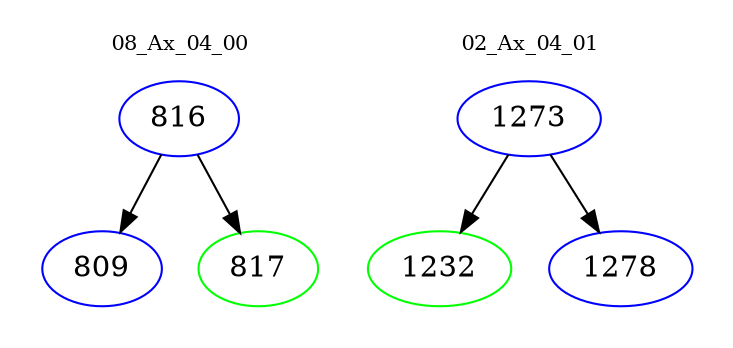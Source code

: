 digraph{
subgraph cluster_0 {
color = white
label = "08_Ax_04_00";
fontsize=10;
T0_816 [label="816", color="blue"]
T0_816 -> T0_809 [color="black"]
T0_809 [label="809", color="blue"]
T0_816 -> T0_817 [color="black"]
T0_817 [label="817", color="green"]
}
subgraph cluster_1 {
color = white
label = "02_Ax_04_01";
fontsize=10;
T1_1273 [label="1273", color="blue"]
T1_1273 -> T1_1232 [color="black"]
T1_1232 [label="1232", color="green"]
T1_1273 -> T1_1278 [color="black"]
T1_1278 [label="1278", color="blue"]
}
}

